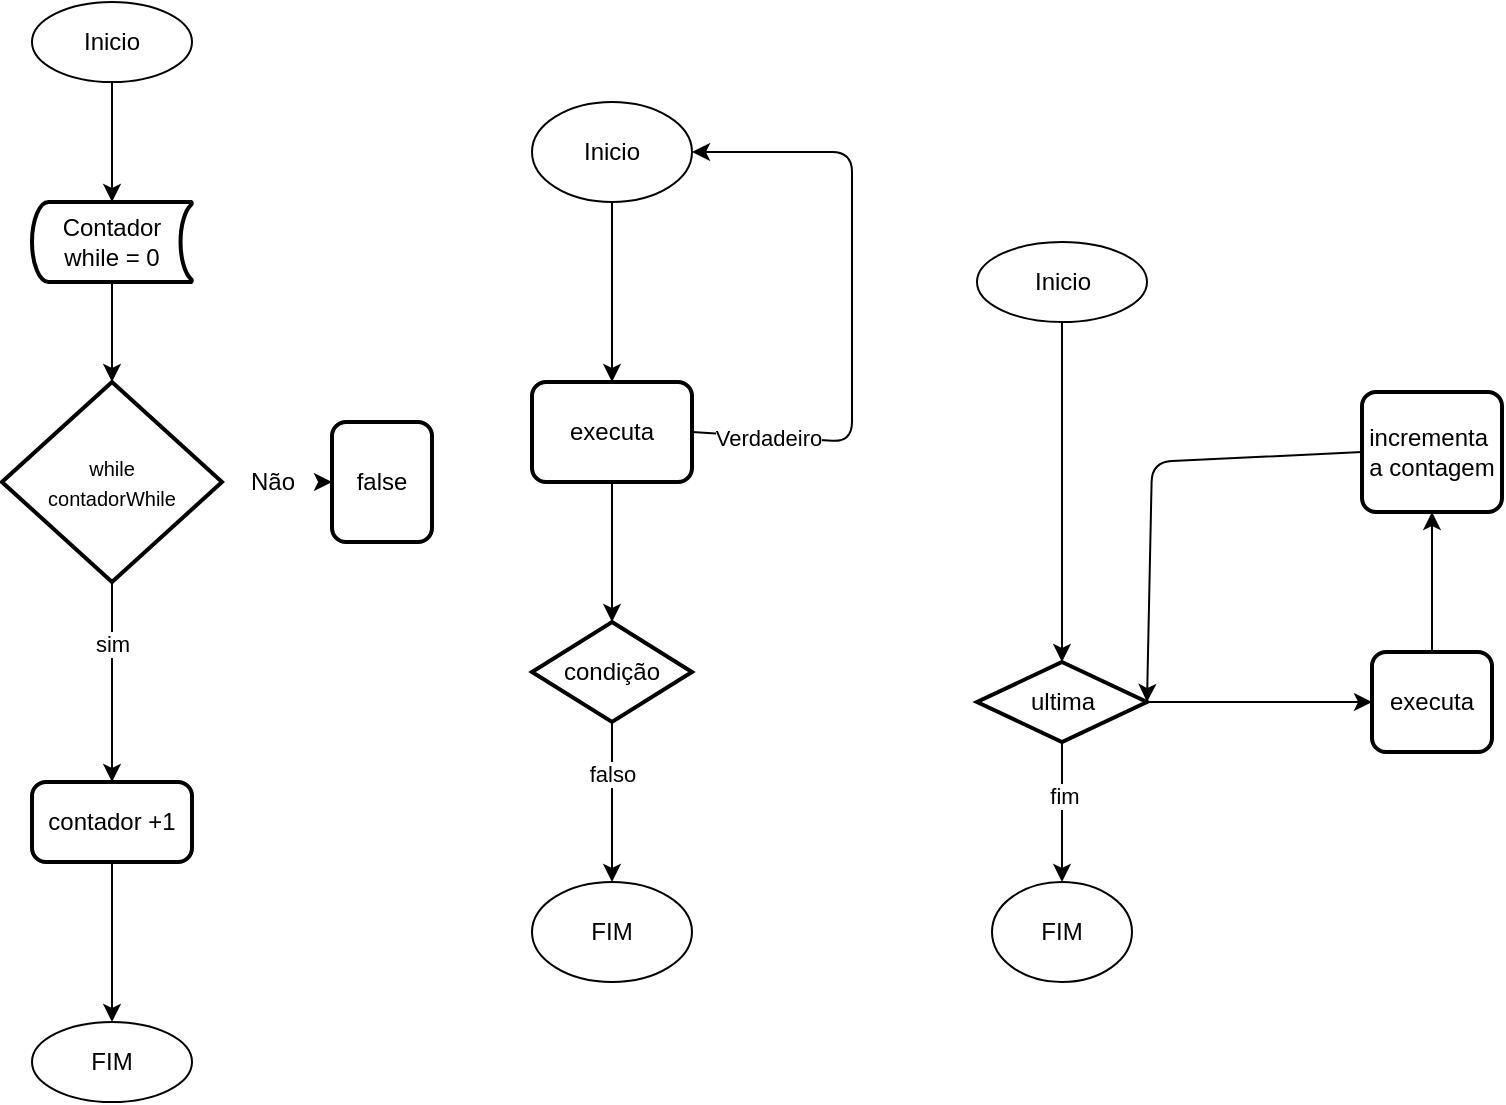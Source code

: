 <mxfile>
    <diagram id="dd7JkNX9Nm5CIL1D9s-L" name="Página-1">
        <mxGraphModel dx="896" dy="619" grid="1" gridSize="10" guides="1" tooltips="1" connect="1" arrows="1" fold="1" page="1" pageScale="1" pageWidth="827" pageHeight="1169" math="0" shadow="0">
            <root>
                <mxCell id="0"/>
                <mxCell id="1" parent="0"/>
                <mxCell id="6" style="edgeStyle=none;html=1;exitX=0.5;exitY=1;exitDx=0;exitDy=0;entryX=0.5;entryY=0;entryDx=0;entryDy=0;entryPerimeter=0;" parent="1" source="2" target="4" edge="1">
                    <mxGeometry relative="1" as="geometry"/>
                </mxCell>
                <mxCell id="2" value="Inicio" style="ellipse;whiteSpace=wrap;html=1;" parent="1" vertex="1">
                    <mxGeometry x="70" y="80" width="80" height="40" as="geometry"/>
                </mxCell>
                <mxCell id="3" value="FIM" style="ellipse;whiteSpace=wrap;html=1;" parent="1" vertex="1">
                    <mxGeometry x="70" y="590" width="80" height="40" as="geometry"/>
                </mxCell>
                <mxCell id="7" style="edgeStyle=none;html=1;exitX=0.5;exitY=1;exitDx=0;exitDy=0;exitPerimeter=0;entryX=0.5;entryY=0;entryDx=0;entryDy=0;entryPerimeter=0;" parent="1" source="4" target="5" edge="1">
                    <mxGeometry relative="1" as="geometry"/>
                </mxCell>
                <mxCell id="4" value="Contador &lt;br&gt;while = 0" style="strokeWidth=2;html=1;shape=mxgraph.flowchart.stored_data;whiteSpace=wrap;" parent="1" vertex="1">
                    <mxGeometry x="70" y="180" width="80" height="40" as="geometry"/>
                </mxCell>
                <mxCell id="11" style="edgeStyle=none;html=1;exitX=0.5;exitY=1;exitDx=0;exitDy=0;exitPerimeter=0;entryX=0.5;entryY=0;entryDx=0;entryDy=0;" parent="1" source="5" target="10" edge="1">
                    <mxGeometry relative="1" as="geometry"/>
                </mxCell>
                <mxCell id="15" value="sim" style="edgeLabel;html=1;align=center;verticalAlign=middle;resizable=0;points=[];" parent="11" vertex="1" connectable="0">
                    <mxGeometry x="-0.471" y="3" relative="1" as="geometry">
                        <mxPoint x="-3" y="4" as="offset"/>
                    </mxGeometry>
                </mxCell>
                <mxCell id="14" style="edgeStyle=none;html=1;exitX=1;exitY=0.5;exitDx=0;exitDy=0;exitPerimeter=0;entryX=0;entryY=0.5;entryDx=0;entryDy=0;startArrow=none;" parent="1" source="16" target="13" edge="1">
                    <mxGeometry relative="1" as="geometry"/>
                </mxCell>
                <mxCell id="5" value="&lt;font style=&quot;font-size: 10px;&quot;&gt;while&lt;br&gt;contadorWhile&lt;br&gt;&lt;/font&gt;" style="strokeWidth=2;html=1;shape=mxgraph.flowchart.decision;whiteSpace=wrap;" parent="1" vertex="1">
                    <mxGeometry x="55" y="270" width="110" height="100" as="geometry"/>
                </mxCell>
                <mxCell id="12" style="edgeStyle=none;html=1;exitX=0.5;exitY=1;exitDx=0;exitDy=0;entryX=0.5;entryY=0;entryDx=0;entryDy=0;" parent="1" source="10" target="3" edge="1">
                    <mxGeometry relative="1" as="geometry"/>
                </mxCell>
                <mxCell id="10" value="contador +1" style="rounded=1;whiteSpace=wrap;html=1;absoluteArcSize=1;arcSize=14;strokeWidth=2;" parent="1" vertex="1">
                    <mxGeometry x="70" y="470" width="80" height="40" as="geometry"/>
                </mxCell>
                <mxCell id="13" value="false&lt;br&gt;" style="rounded=1;whiteSpace=wrap;html=1;absoluteArcSize=1;arcSize=14;strokeWidth=2;" parent="1" vertex="1">
                    <mxGeometry x="220" y="290" width="50" height="60" as="geometry"/>
                </mxCell>
                <mxCell id="21" style="edgeStyle=none;html=1;exitX=0.5;exitY=1;exitDx=0;exitDy=0;entryX=0.5;entryY=0;entryDx=0;entryDy=0;" parent="1" source="17" target="18" edge="1">
                    <mxGeometry relative="1" as="geometry"/>
                </mxCell>
                <mxCell id="17" value="Inicio" style="ellipse;whiteSpace=wrap;html=1;" parent="1" vertex="1">
                    <mxGeometry x="320" y="130" width="80" height="50" as="geometry"/>
                </mxCell>
                <mxCell id="22" style="edgeStyle=none;html=1;exitX=0.5;exitY=1;exitDx=0;exitDy=0;entryX=0.5;entryY=0;entryDx=0;entryDy=0;entryPerimeter=0;" parent="1" source="18" target="19" edge="1">
                    <mxGeometry relative="1" as="geometry"/>
                </mxCell>
                <mxCell id="18" value="executa" style="rounded=1;whiteSpace=wrap;html=1;absoluteArcSize=1;arcSize=14;strokeWidth=2;" parent="1" vertex="1">
                    <mxGeometry x="320" y="270" width="80" height="50" as="geometry"/>
                </mxCell>
                <mxCell id="23" style="edgeStyle=none;html=1;exitX=0.5;exitY=1;exitDx=0;exitDy=0;exitPerimeter=0;entryX=0.5;entryY=0;entryDx=0;entryDy=0;" parent="1" source="19" target="20" edge="1">
                    <mxGeometry relative="1" as="geometry"/>
                </mxCell>
                <mxCell id="27" value="falso" style="edgeLabel;html=1;align=center;verticalAlign=middle;resizable=0;points=[];" parent="23" vertex="1" connectable="0">
                    <mxGeometry x="-0.355" relative="1" as="geometry">
                        <mxPoint as="offset"/>
                    </mxGeometry>
                </mxCell>
                <mxCell id="19" value="condição" style="strokeWidth=2;html=1;shape=mxgraph.flowchart.decision;whiteSpace=wrap;" parent="1" vertex="1">
                    <mxGeometry x="320" y="390" width="80" height="50" as="geometry"/>
                </mxCell>
                <mxCell id="20" value="FIM" style="ellipse;whiteSpace=wrap;html=1;" parent="1" vertex="1">
                    <mxGeometry x="320" y="520" width="80" height="50" as="geometry"/>
                </mxCell>
                <mxCell id="36" style="edgeStyle=none;rounded=1;html=1;exitX=1;exitY=0.5;exitDx=0;exitDy=0;entryX=1;entryY=0.5;entryDx=0;entryDy=0;" parent="1" source="18" target="17" edge="1">
                    <mxGeometry relative="1" as="geometry">
                        <mxPoint x="600" y="40" as="targetPoint"/>
                        <mxPoint x="600" y="210" as="sourcePoint"/>
                        <Array as="points">
                            <mxPoint x="480" y="300"/>
                            <mxPoint x="480" y="155"/>
                        </Array>
                    </mxGeometry>
                </mxCell>
                <mxCell id="37" value="Verdadeiro" style="edgeLabel;html=1;align=center;verticalAlign=middle;resizable=0;points=[];" parent="36" vertex="1" connectable="0">
                    <mxGeometry x="-0.751" relative="1" as="geometry">
                        <mxPoint as="offset"/>
                    </mxGeometry>
                </mxCell>
                <mxCell id="41" style="edgeStyle=none;rounded=1;html=1;exitX=0.5;exitY=1;exitDx=0;exitDy=0;entryX=0.5;entryY=0;entryDx=0;entryDy=0;entryPerimeter=0;" parent="1" source="38" target="40" edge="1">
                    <mxGeometry relative="1" as="geometry"/>
                </mxCell>
                <mxCell id="38" value="Inicio" style="ellipse;whiteSpace=wrap;html=1;" parent="1" vertex="1">
                    <mxGeometry x="542.5" y="200" width="85" height="40" as="geometry"/>
                </mxCell>
                <mxCell id="39" value="FIM" style="ellipse;whiteSpace=wrap;html=1;" parent="1" vertex="1">
                    <mxGeometry x="550" y="520" width="70" height="50" as="geometry"/>
                </mxCell>
                <mxCell id="42" style="edgeStyle=none;rounded=1;html=1;exitX=0.5;exitY=1;exitDx=0;exitDy=0;exitPerimeter=0;entryX=0.5;entryY=0;entryDx=0;entryDy=0;" parent="1" source="40" target="39" edge="1">
                    <mxGeometry relative="1" as="geometry"/>
                </mxCell>
                <mxCell id="43" value="fim" style="edgeLabel;html=1;align=center;verticalAlign=middle;resizable=0;points=[];" parent="42" vertex="1" connectable="0">
                    <mxGeometry x="-0.227" y="1" relative="1" as="geometry">
                        <mxPoint as="offset"/>
                    </mxGeometry>
                </mxCell>
                <mxCell id="46" style="edgeStyle=none;rounded=1;html=1;exitX=1;exitY=0.5;exitDx=0;exitDy=0;exitPerimeter=0;entryX=0;entryY=0.5;entryDx=0;entryDy=0;" parent="1" source="40" target="44" edge="1">
                    <mxGeometry relative="1" as="geometry"/>
                </mxCell>
                <mxCell id="40" value="ultima" style="strokeWidth=2;html=1;shape=mxgraph.flowchart.decision;whiteSpace=wrap;" parent="1" vertex="1">
                    <mxGeometry x="542.5" y="410" width="85" height="40" as="geometry"/>
                </mxCell>
                <mxCell id="47" style="edgeStyle=none;rounded=1;html=1;exitX=0.5;exitY=0;exitDx=0;exitDy=0;entryX=0.5;entryY=1;entryDx=0;entryDy=0;" parent="1" source="44" target="45" edge="1">
                    <mxGeometry relative="1" as="geometry"/>
                </mxCell>
                <mxCell id="44" value="executa" style="rounded=1;whiteSpace=wrap;html=1;absoluteArcSize=1;arcSize=14;strokeWidth=2;" parent="1" vertex="1">
                    <mxGeometry x="740" y="405" width="60" height="50" as="geometry"/>
                </mxCell>
                <mxCell id="48" style="edgeStyle=none;rounded=1;html=1;exitX=0;exitY=0.5;exitDx=0;exitDy=0;entryX=1;entryY=0.5;entryDx=0;entryDy=0;entryPerimeter=0;" parent="1" source="45" edge="1" target="40">
                    <mxGeometry relative="1" as="geometry">
                        <mxPoint x="720" y="270" as="targetPoint"/>
                        <Array as="points">
                            <mxPoint x="630" y="310"/>
                        </Array>
                    </mxGeometry>
                </mxCell>
                <mxCell id="45" value="incrementa&amp;nbsp;&lt;br&gt;a contagem" style="rounded=1;whiteSpace=wrap;html=1;absoluteArcSize=1;arcSize=14;strokeWidth=2;" parent="1" vertex="1">
                    <mxGeometry x="735" y="275" width="70" height="60" as="geometry"/>
                </mxCell>
                <mxCell id="50" value="" style="edgeStyle=none;html=1;exitX=1;exitY=0.5;exitDx=0;exitDy=0;exitPerimeter=0;entryX=0;entryY=0.5;entryDx=0;entryDy=0;endArrow=none;" parent="1" source="5" target="16" edge="1">
                    <mxGeometry relative="1" as="geometry">
                        <mxPoint x="165.0" y="320" as="sourcePoint"/>
                        <mxPoint x="220.0" y="320" as="targetPoint"/>
                    </mxGeometry>
                </mxCell>
                <mxCell id="16" value="Não" style="text;html=1;align=center;verticalAlign=middle;resizable=0;points=[];autosize=1;strokeColor=none;fillColor=none;" parent="1" vertex="1">
                    <mxGeometry x="165" y="305" width="50" height="30" as="geometry"/>
                </mxCell>
            </root>
        </mxGraphModel>
    </diagram>
</mxfile>